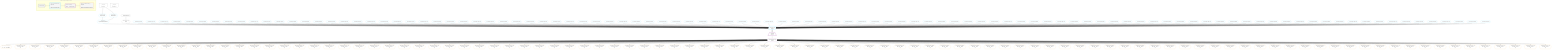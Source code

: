%%{init: {'themeVariables': { 'fontSize': '12px'}}}%%
graph TD
    classDef path fill:#eee,stroke:#000,color:#000
    classDef plan fill:#fff,stroke-width:1px,color:#000
    classDef itemplan fill:#fff,stroke-width:2px,color:#000
    classDef unbatchedplan fill:#dff,stroke-width:1px,color:#000
    classDef sideeffectplan fill:#fcc,stroke-width:2px,color:#000
    classDef bucket fill:#f6f6f6,color:#000,stroke-width:2px,text-align:left


    %% define steps
    __Value3["__Value[3∈0]<br />ᐸcontextᐳ"]:::plan
    __Value5["__Value[5∈0]<br />ᐸrootValueᐳ"]:::plan
    __InputStaticLeaf7{{"__InputStaticLeaf[7∈0]"}}:::plan
    Access28{{"Access[28∈1]<br />ᐸ3.pgSettingsᐳ"}}:::plan
    Access29{{"Access[29∈1]<br />ᐸ3.withPgClientᐳ"}}:::plan
    Object30{{"Object[30∈1]<br />ᐸ{pgSettings,withPgClient}ᐳ"}}:::plan
    Connection31{{"Connection[31∈0]<br />ᐸ27ᐳ"}}:::plan
    __InputStaticLeaf36{{"__InputStaticLeaf[36∈1]"}}:::plan
    __InputStaticLeaf40{{"__InputStaticLeaf[40∈1]"}}:::plan
    __InputStaticLeaf44{{"__InputStaticLeaf[44∈1]"}}:::plan
    __InputStaticLeaf48{{"__InputStaticLeaf[48∈1]"}}:::plan
    __InputStaticLeaf52{{"__InputStaticLeaf[52∈1]"}}:::plan
    __InputStaticLeaf56{{"__InputStaticLeaf[56∈1]"}}:::plan
    __InputStaticLeaf60{{"__InputStaticLeaf[60∈1]"}}:::plan
    __InputStaticLeaf64{{"__InputStaticLeaf[64∈1]"}}:::plan
    __InputStaticLeaf68{{"__InputStaticLeaf[68∈1]"}}:::plan
    __InputStaticLeaf72{{"__InputStaticLeaf[72∈1]"}}:::plan
    __InputStaticLeaf76{{"__InputStaticLeaf[76∈1]"}}:::plan
    __InputStaticLeaf80{{"__InputStaticLeaf[80∈1]"}}:::plan
    __InputStaticLeaf84{{"__InputStaticLeaf[84∈1]"}}:::plan
    __InputStaticLeaf88{{"__InputStaticLeaf[88∈1]"}}:::plan
    __InputStaticLeaf92{{"__InputStaticLeaf[92∈1]"}}:::plan
    __InputStaticLeaf96{{"__InputStaticLeaf[96∈1]"}}:::plan
    __InputStaticLeaf100{{"__InputStaticLeaf[100∈1]"}}:::plan
    __InputStaticLeaf104{{"__InputStaticLeaf[104∈1]"}}:::plan
    __InputStaticLeaf108{{"__InputStaticLeaf[108∈1]"}}:::plan
    __InputStaticLeaf112{{"__InputStaticLeaf[112∈1]"}}:::plan
    __InputStaticLeaf116{{"__InputStaticLeaf[116∈1]"}}:::plan
    __InputStaticLeaf120{{"__InputStaticLeaf[120∈1]"}}:::plan
    __InputStaticLeaf124{{"__InputStaticLeaf[124∈1]"}}:::plan
    __InputStaticLeaf128{{"__InputStaticLeaf[128∈1]"}}:::plan
    __InputStaticLeaf132{{"__InputStaticLeaf[132∈1]"}}:::plan
    __InputStaticLeaf136{{"__InputStaticLeaf[136∈1]"}}:::plan
    __InputStaticLeaf140{{"__InputStaticLeaf[140∈1]"}}:::plan
    __InputStaticLeaf144{{"__InputStaticLeaf[144∈1]"}}:::plan
    __InputStaticLeaf148{{"__InputStaticLeaf[148∈1]"}}:::plan
    __InputStaticLeaf152{{"__InputStaticLeaf[152∈1]"}}:::plan
    __InputStaticLeaf156{{"__InputStaticLeaf[156∈1]"}}:::plan
    __InputStaticLeaf160{{"__InputStaticLeaf[160∈1]"}}:::plan
    __InputStaticLeaf164{{"__InputStaticLeaf[164∈1]"}}:::plan
    __InputStaticLeaf168{{"__InputStaticLeaf[168∈1]"}}:::plan
    __InputStaticLeaf172{{"__InputStaticLeaf[172∈1]"}}:::plan
    __InputStaticLeaf176{{"__InputStaticLeaf[176∈1]"}}:::plan
    __InputStaticLeaf180{{"__InputStaticLeaf[180∈1]"}}:::plan
    __InputStaticLeaf184{{"__InputStaticLeaf[184∈1]"}}:::plan
    __InputStaticLeaf188{{"__InputStaticLeaf[188∈1]"}}:::plan
    __InputStaticLeaf192{{"__InputStaticLeaf[192∈1]"}}:::plan
    __InputStaticLeaf196{{"__InputStaticLeaf[196∈1]"}}:::plan
    __InputStaticLeaf200{{"__InputStaticLeaf[200∈1]"}}:::plan
    __InputStaticLeaf204{{"__InputStaticLeaf[204∈1]"}}:::plan
    __InputStaticLeaf208{{"__InputStaticLeaf[208∈1]"}}:::plan
    __InputStaticLeaf212{{"__InputStaticLeaf[212∈1]"}}:::plan
    __InputStaticLeaf216{{"__InputStaticLeaf[216∈1]"}}:::plan
    __InputStaticLeaf220{{"__InputStaticLeaf[220∈1]"}}:::plan
    __InputStaticLeaf224{{"__InputStaticLeaf[224∈1]"}}:::plan
    __InputStaticLeaf228{{"__InputStaticLeaf[228∈1]"}}:::plan
    __InputStaticLeaf232{{"__InputStaticLeaf[232∈1]"}}:::plan
    __InputStaticLeaf236{{"__InputStaticLeaf[236∈1]"}}:::plan
    __InputStaticLeaf240{{"__InputStaticLeaf[240∈1]"}}:::plan
    __InputStaticLeaf244{{"__InputStaticLeaf[244∈1]"}}:::plan
    __InputStaticLeaf248{{"__InputStaticLeaf[248∈1]"}}:::plan
    __InputStaticLeaf252{{"__InputStaticLeaf[252∈1]"}}:::plan
    __InputStaticLeaf256{{"__InputStaticLeaf[256∈1]"}}:::plan
    __InputStaticLeaf260{{"__InputStaticLeaf[260∈1]"}}:::plan
    __InputStaticLeaf264{{"__InputStaticLeaf[264∈1]"}}:::plan
    __InputStaticLeaf268{{"__InputStaticLeaf[268∈1]"}}:::plan
    __InputStaticLeaf272{{"__InputStaticLeaf[272∈1]"}}:::plan
    __InputStaticLeaf276{{"__InputStaticLeaf[276∈1]"}}:::plan
    __InputStaticLeaf280{{"__InputStaticLeaf[280∈1]"}}:::plan
    __InputStaticLeaf284{{"__InputStaticLeaf[284∈1]"}}:::plan
    __InputStaticLeaf288{{"__InputStaticLeaf[288∈1]"}}:::plan
    __InputStaticLeaf292{{"__InputStaticLeaf[292∈1]"}}:::plan
    __InputStaticLeaf296{{"__InputStaticLeaf[296∈1]"}}:::plan
    __InputStaticLeaf300{{"__InputStaticLeaf[300∈1]"}}:::plan
    __InputStaticLeaf304{{"__InputStaticLeaf[304∈1]"}}:::plan
    __InputStaticLeaf308{{"__InputStaticLeaf[308∈1]"}}:::plan
    __InputStaticLeaf312{{"__InputStaticLeaf[312∈1]"}}:::plan
    __InputStaticLeaf316{{"__InputStaticLeaf[316∈1]"}}:::plan
    __InputStaticLeaf320{{"__InputStaticLeaf[320∈1]"}}:::plan
    __InputStaticLeaf324{{"__InputStaticLeaf[324∈1]"}}:::plan
    __InputStaticLeaf328{{"__InputStaticLeaf[328∈1]"}}:::plan
    __InputStaticLeaf332{{"__InputStaticLeaf[332∈1]"}}:::plan
    __InputStaticLeaf336{{"__InputStaticLeaf[336∈1]"}}:::plan
    __InputStaticLeaf340{{"__InputStaticLeaf[340∈1]"}}:::plan
    __InputStaticLeaf344{{"__InputStaticLeaf[344∈1]"}}:::plan
    __InputStaticLeaf348{{"__InputStaticLeaf[348∈1]"}}:::plan
    __InputStaticLeaf352{{"__InputStaticLeaf[352∈1]"}}:::plan
    __InputStaticLeaf356{{"__InputStaticLeaf[356∈1]"}}:::plan
    __InputStaticLeaf360{{"__InputStaticLeaf[360∈1]"}}:::plan
    __InputStaticLeaf364{{"__InputStaticLeaf[364∈1]"}}:::plan
    __InputStaticLeaf368{{"__InputStaticLeaf[368∈1]"}}:::plan
    __InputStaticLeaf372{{"__InputStaticLeaf[372∈1]"}}:::plan
    __InputStaticLeaf376{{"__InputStaticLeaf[376∈1]"}}:::plan
    __InputStaticLeaf380{{"__InputStaticLeaf[380∈1]"}}:::plan
    __InputStaticLeaf384{{"__InputStaticLeaf[384∈1]"}}:::plan
    __InputStaticLeaf388{{"__InputStaticLeaf[388∈1]"}}:::plan
    __InputStaticLeaf392{{"__InputStaticLeaf[392∈1]"}}:::plan
    __InputStaticLeaf396{{"__InputStaticLeaf[396∈1]"}}:::plan
    __InputStaticLeaf400{{"__InputStaticLeaf[400∈1]"}}:::plan
    __InputStaticLeaf404{{"__InputStaticLeaf[404∈1]"}}:::plan
    __InputStaticLeaf408{{"__InputStaticLeaf[408∈1]"}}:::plan
    __InputStaticLeaf412{{"__InputStaticLeaf[412∈1]"}}:::plan
    __InputStaticLeaf416{{"__InputStaticLeaf[416∈1]"}}:::plan
    __InputStaticLeaf420{{"__InputStaticLeaf[420∈1]"}}:::plan
    __InputStaticLeaf424{{"__InputStaticLeaf[424∈1]"}}:::plan
    __InputStaticLeaf428{{"__InputStaticLeaf[428∈1]"}}:::plan
    __InputStaticLeaf432{{"__InputStaticLeaf[432∈1]"}}:::plan
    __InputStaticLeaf436{{"__InputStaticLeaf[436∈1]"}}:::plan
    __InputStaticLeaf440{{"__InputStaticLeaf[440∈1]"}}:::plan
    __InputStaticLeaf444{{"__InputStaticLeaf[444∈1]"}}:::plan
    PgSelect32[["PgSelect[32∈1]<br />ᐸpostᐳ"]]:::plan
    __Item33[/"__Item[33∈2]<br />ᐸ32ᐳ"\]:::itemplan
    PgSelectSingle34{{"PgSelectSingle[34∈2]<br />ᐸpostᐳ"}}:::plan
    PgClassExpression35{{"PgClassExpression[35∈3]<br />ᐸ__post__.”headline”ᐳ"}}:::plan
    PgClassExpression39{{"PgClassExpression[39∈3]<br />ᐸ”a”.”post_...lder! */<br />)ᐳ"}}:::plan
    PgClassExpression43{{"PgClassExpression[43∈3]<br />ᐸ”a”.”post_...lder! */<br />)ᐳ"}}:::plan
    PgClassExpression47{{"PgClassExpression[47∈3]<br />ᐸ”a”.”post_...lder! */<br />)ᐳ"}}:::plan
    PgClassExpression51{{"PgClassExpression[51∈3]<br />ᐸ”a”.”post_...lder! */<br />)ᐳ"}}:::plan
    PgClassExpression55{{"PgClassExpression[55∈3]<br />ᐸ”a”.”post_...lder! */<br />)ᐳ"}}:::plan
    PgClassExpression59{{"PgClassExpression[59∈3]<br />ᐸ”a”.”post_...lder! */<br />)ᐳ"}}:::plan
    PgClassExpression63{{"PgClassExpression[63∈3]<br />ᐸ”a”.”post_...lder! */<br />)ᐳ"}}:::plan
    PgClassExpression67{{"PgClassExpression[67∈3]<br />ᐸ”a”.”post_...lder! */<br />)ᐳ"}}:::plan
    PgClassExpression71{{"PgClassExpression[71∈3]<br />ᐸ”a”.”post_...lder! */<br />)ᐳ"}}:::plan
    PgClassExpression75{{"PgClassExpression[75∈3]<br />ᐸ”a”.”post_...lder! */<br />)ᐳ"}}:::plan
    PgClassExpression79{{"PgClassExpression[79∈3]<br />ᐸ”a”.”post_...lder! */<br />)ᐳ"}}:::plan
    PgClassExpression83{{"PgClassExpression[83∈3]<br />ᐸ”a”.”post_...lder! */<br />)ᐳ"}}:::plan
    PgClassExpression87{{"PgClassExpression[87∈3]<br />ᐸ”a”.”post_...lder! */<br />)ᐳ"}}:::plan
    PgClassExpression91{{"PgClassExpression[91∈3]<br />ᐸ”a”.”post_...lder! */<br />)ᐳ"}}:::plan
    PgClassExpression95{{"PgClassExpression[95∈3]<br />ᐸ”a”.”post_...lder! */<br />)ᐳ"}}:::plan
    PgClassExpression99{{"PgClassExpression[99∈3]<br />ᐸ”a”.”post_...lder! */<br />)ᐳ"}}:::plan
    PgClassExpression103{{"PgClassExpression[103∈3]<br />ᐸ”a”.”post_...lder! */<br />)ᐳ"}}:::plan
    PgClassExpression107{{"PgClassExpression[107∈3]<br />ᐸ”a”.”post_...lder! */<br />)ᐳ"}}:::plan
    PgClassExpression111{{"PgClassExpression[111∈3]<br />ᐸ”a”.”post_...lder! */<br />)ᐳ"}}:::plan
    PgClassExpression115{{"PgClassExpression[115∈3]<br />ᐸ”a”.”post_...lder! */<br />)ᐳ"}}:::plan
    PgClassExpression119{{"PgClassExpression[119∈3]<br />ᐸ”a”.”post_...lder! */<br />)ᐳ"}}:::plan
    PgClassExpression123{{"PgClassExpression[123∈3]<br />ᐸ”a”.”post_...lder! */<br />)ᐳ"}}:::plan
    PgClassExpression127{{"PgClassExpression[127∈3]<br />ᐸ”a”.”post_...lder! */<br />)ᐳ"}}:::plan
    PgClassExpression131{{"PgClassExpression[131∈3]<br />ᐸ”a”.”post_...lder! */<br />)ᐳ"}}:::plan
    PgClassExpression135{{"PgClassExpression[135∈3]<br />ᐸ”a”.”post_...lder! */<br />)ᐳ"}}:::plan
    PgClassExpression139{{"PgClassExpression[139∈3]<br />ᐸ”a”.”post_...lder! */<br />)ᐳ"}}:::plan
    PgClassExpression143{{"PgClassExpression[143∈3]<br />ᐸ”a”.”post_...lder! */<br />)ᐳ"}}:::plan
    PgClassExpression147{{"PgClassExpression[147∈3]<br />ᐸ”a”.”post_...lder! */<br />)ᐳ"}}:::plan
    PgClassExpression151{{"PgClassExpression[151∈3]<br />ᐸ”a”.”post_...lder! */<br />)ᐳ"}}:::plan
    PgClassExpression155{{"PgClassExpression[155∈3]<br />ᐸ”a”.”post_...lder! */<br />)ᐳ"}}:::plan
    PgClassExpression159{{"PgClassExpression[159∈3]<br />ᐸ”a”.”post_...lder! */<br />)ᐳ"}}:::plan
    PgClassExpression163{{"PgClassExpression[163∈3]<br />ᐸ”a”.”post_...lder! */<br />)ᐳ"}}:::plan
    PgClassExpression167{{"PgClassExpression[167∈3]<br />ᐸ”a”.”post_...lder! */<br />)ᐳ"}}:::plan
    PgClassExpression171{{"PgClassExpression[171∈3]<br />ᐸ”a”.”post_...lder! */<br />)ᐳ"}}:::plan
    PgClassExpression175{{"PgClassExpression[175∈3]<br />ᐸ”a”.”post_...lder! */<br />)ᐳ"}}:::plan
    PgClassExpression179{{"PgClassExpression[179∈3]<br />ᐸ”a”.”post_...lder! */<br />)ᐳ"}}:::plan
    PgClassExpression183{{"PgClassExpression[183∈3]<br />ᐸ”a”.”post_...lder! */<br />)ᐳ"}}:::plan
    PgClassExpression187{{"PgClassExpression[187∈3]<br />ᐸ”a”.”post_...lder! */<br />)ᐳ"}}:::plan
    PgClassExpression191{{"PgClassExpression[191∈3]<br />ᐸ”a”.”post_...lder! */<br />)ᐳ"}}:::plan
    PgClassExpression195{{"PgClassExpression[195∈3]<br />ᐸ”a”.”post_...lder! */<br />)ᐳ"}}:::plan
    PgClassExpression199{{"PgClassExpression[199∈3]<br />ᐸ”a”.”post_...lder! */<br />)ᐳ"}}:::plan
    PgClassExpression203{{"PgClassExpression[203∈3]<br />ᐸ”a”.”post_...lder! */<br />)ᐳ"}}:::plan
    PgClassExpression207{{"PgClassExpression[207∈3]<br />ᐸ”a”.”post_...lder! */<br />)ᐳ"}}:::plan
    PgClassExpression211{{"PgClassExpression[211∈3]<br />ᐸ”a”.”post_...lder! */<br />)ᐳ"}}:::plan
    PgClassExpression215{{"PgClassExpression[215∈3]<br />ᐸ”a”.”post_...lder! */<br />)ᐳ"}}:::plan
    PgClassExpression219{{"PgClassExpression[219∈3]<br />ᐸ”a”.”post_...lder! */<br />)ᐳ"}}:::plan
    PgClassExpression223{{"PgClassExpression[223∈3]<br />ᐸ”a”.”post_...lder! */<br />)ᐳ"}}:::plan
    PgClassExpression227{{"PgClassExpression[227∈3]<br />ᐸ”a”.”post_...lder! */<br />)ᐳ"}}:::plan
    PgClassExpression231{{"PgClassExpression[231∈3]<br />ᐸ”a”.”post_...lder! */<br />)ᐳ"}}:::plan
    PgClassExpression235{{"PgClassExpression[235∈3]<br />ᐸ”a”.”post_...lder! */<br />)ᐳ"}}:::plan
    PgClassExpression239{{"PgClassExpression[239∈3]<br />ᐸ”a”.”post_...lder! */<br />)ᐳ"}}:::plan
    PgClassExpression243{{"PgClassExpression[243∈3]<br />ᐸ”a”.”post_...lder! */<br />)ᐳ"}}:::plan
    PgClassExpression247{{"PgClassExpression[247∈3]<br />ᐸ”a”.”post_...lder! */<br />)ᐳ"}}:::plan
    PgClassExpression251{{"PgClassExpression[251∈3]<br />ᐸ”a”.”post_...lder! */<br />)ᐳ"}}:::plan
    PgClassExpression255{{"PgClassExpression[255∈3]<br />ᐸ”a”.”post_...lder! */<br />)ᐳ"}}:::plan
    PgClassExpression259{{"PgClassExpression[259∈3]<br />ᐸ”a”.”post_...lder! */<br />)ᐳ"}}:::plan
    PgClassExpression263{{"PgClassExpression[263∈3]<br />ᐸ”a”.”post_...lder! */<br />)ᐳ"}}:::plan
    PgClassExpression267{{"PgClassExpression[267∈3]<br />ᐸ”a”.”post_...lder! */<br />)ᐳ"}}:::plan
    PgClassExpression271{{"PgClassExpression[271∈3]<br />ᐸ”a”.”post_...lder! */<br />)ᐳ"}}:::plan
    PgClassExpression275{{"PgClassExpression[275∈3]<br />ᐸ”a”.”post_...lder! */<br />)ᐳ"}}:::plan
    PgClassExpression279{{"PgClassExpression[279∈3]<br />ᐸ”a”.”post_...lder! */<br />)ᐳ"}}:::plan
    PgClassExpression283{{"PgClassExpression[283∈3]<br />ᐸ”a”.”post_...lder! */<br />)ᐳ"}}:::plan
    PgClassExpression287{{"PgClassExpression[287∈3]<br />ᐸ”a”.”post_...lder! */<br />)ᐳ"}}:::plan
    PgClassExpression291{{"PgClassExpression[291∈3]<br />ᐸ”a”.”post_...lder! */<br />)ᐳ"}}:::plan
    PgClassExpression295{{"PgClassExpression[295∈3]<br />ᐸ”a”.”post_...lder! */<br />)ᐳ"}}:::plan
    PgClassExpression299{{"PgClassExpression[299∈3]<br />ᐸ”a”.”post_...lder! */<br />)ᐳ"}}:::plan
    PgClassExpression303{{"PgClassExpression[303∈3]<br />ᐸ”a”.”post_...lder! */<br />)ᐳ"}}:::plan
    PgClassExpression307{{"PgClassExpression[307∈3]<br />ᐸ”a”.”post_...lder! */<br />)ᐳ"}}:::plan
    PgClassExpression311{{"PgClassExpression[311∈3]<br />ᐸ”a”.”post_...lder! */<br />)ᐳ"}}:::plan
    PgClassExpression315{{"PgClassExpression[315∈3]<br />ᐸ”a”.”post_...lder! */<br />)ᐳ"}}:::plan
    PgClassExpression319{{"PgClassExpression[319∈3]<br />ᐸ”a”.”post_...lder! */<br />)ᐳ"}}:::plan
    PgClassExpression323{{"PgClassExpression[323∈3]<br />ᐸ”a”.”post_...lder! */<br />)ᐳ"}}:::plan
    PgClassExpression327{{"PgClassExpression[327∈3]<br />ᐸ”a”.”post_...lder! */<br />)ᐳ"}}:::plan
    PgClassExpression331{{"PgClassExpression[331∈3]<br />ᐸ”a”.”post_...lder! */<br />)ᐳ"}}:::plan
    PgClassExpression335{{"PgClassExpression[335∈3]<br />ᐸ”a”.”post_...lder! */<br />)ᐳ"}}:::plan
    PgClassExpression339{{"PgClassExpression[339∈3]<br />ᐸ”a”.”post_...lder! */<br />)ᐳ"}}:::plan
    PgClassExpression343{{"PgClassExpression[343∈3]<br />ᐸ”a”.”post_...lder! */<br />)ᐳ"}}:::plan
    PgClassExpression347{{"PgClassExpression[347∈3]<br />ᐸ”a”.”post_...lder! */<br />)ᐳ"}}:::plan
    PgClassExpression351{{"PgClassExpression[351∈3]<br />ᐸ”a”.”post_...lder! */<br />)ᐳ"}}:::plan
    PgClassExpression355{{"PgClassExpression[355∈3]<br />ᐸ”a”.”post_...lder! */<br />)ᐳ"}}:::plan
    PgClassExpression359{{"PgClassExpression[359∈3]<br />ᐸ”a”.”post_...lder! */<br />)ᐳ"}}:::plan
    PgClassExpression363{{"PgClassExpression[363∈3]<br />ᐸ”a”.”post_...lder! */<br />)ᐳ"}}:::plan
    PgClassExpression367{{"PgClassExpression[367∈3]<br />ᐸ”a”.”post_...lder! */<br />)ᐳ"}}:::plan
    PgClassExpression371{{"PgClassExpression[371∈3]<br />ᐸ”a”.”post_...lder! */<br />)ᐳ"}}:::plan
    PgClassExpression375{{"PgClassExpression[375∈3]<br />ᐸ”a”.”post_...lder! */<br />)ᐳ"}}:::plan
    PgClassExpression379{{"PgClassExpression[379∈3]<br />ᐸ”a”.”post_...lder! */<br />)ᐳ"}}:::plan
    PgClassExpression383{{"PgClassExpression[383∈3]<br />ᐸ”a”.”post_...lder! */<br />)ᐳ"}}:::plan
    PgClassExpression387{{"PgClassExpression[387∈3]<br />ᐸ”a”.”post_...lder! */<br />)ᐳ"}}:::plan
    PgClassExpression391{{"PgClassExpression[391∈3]<br />ᐸ”a”.”post_...lder! */<br />)ᐳ"}}:::plan
    PgClassExpression395{{"PgClassExpression[395∈3]<br />ᐸ”a”.”post_...lder! */<br />)ᐳ"}}:::plan
    PgClassExpression399{{"PgClassExpression[399∈3]<br />ᐸ”a”.”post_...lder! */<br />)ᐳ"}}:::plan
    PgClassExpression403{{"PgClassExpression[403∈3]<br />ᐸ”a”.”post_...lder! */<br />)ᐳ"}}:::plan
    PgClassExpression407{{"PgClassExpression[407∈3]<br />ᐸ”a”.”post_...lder! */<br />)ᐳ"}}:::plan
    PgClassExpression411{{"PgClassExpression[411∈3]<br />ᐸ”a”.”post_...lder! */<br />)ᐳ"}}:::plan
    PgClassExpression415{{"PgClassExpression[415∈3]<br />ᐸ”a”.”post_...lder! */<br />)ᐳ"}}:::plan
    PgClassExpression419{{"PgClassExpression[419∈3]<br />ᐸ”a”.”post_...lder! */<br />)ᐳ"}}:::plan
    PgClassExpression423{{"PgClassExpression[423∈3]<br />ᐸ”a”.”post_...lder! */<br />)ᐳ"}}:::plan
    PgClassExpression427{{"PgClassExpression[427∈3]<br />ᐸ”a”.”post_...lder! */<br />)ᐳ"}}:::plan
    PgClassExpression431{{"PgClassExpression[431∈3]<br />ᐸ”a”.”post_...lder! */<br />)ᐳ"}}:::plan
    PgClassExpression435{{"PgClassExpression[435∈3]<br />ᐸ”a”.”post_...lder! */<br />)ᐳ"}}:::plan
    PgClassExpression439{{"PgClassExpression[439∈3]<br />ᐸ”a”.”post_...lder! */<br />)ᐳ"}}:::plan
    PgClassExpression443{{"PgClassExpression[443∈3]<br />ᐸ”a”.”post_...lder! */<br />)ᐳ"}}:::plan
    PgClassExpression447{{"PgClassExpression[447∈3]<br />ᐸ”a”.”post_...lder! */<br />)ᐳ"}}:::plan

    %% plan dependencies
    __Value3 --> Access28
    __Value3 --> Access29
    Access28 & Access29 --> Object30
    __InputStaticLeaf7 --> Connection31
    Object30 & Connection31 & __InputStaticLeaf36 & __InputStaticLeaf40 & __InputStaticLeaf44 & __InputStaticLeaf48 & __InputStaticLeaf52 & __InputStaticLeaf56 & __InputStaticLeaf60 & __InputStaticLeaf64 & __InputStaticLeaf68 & __InputStaticLeaf72 & __InputStaticLeaf76 & __InputStaticLeaf80 & __InputStaticLeaf84 & __InputStaticLeaf88 & __InputStaticLeaf92 & __InputStaticLeaf96 & __InputStaticLeaf100 & __InputStaticLeaf104 & __InputStaticLeaf108 & __InputStaticLeaf112 & __InputStaticLeaf116 & __InputStaticLeaf120 & __InputStaticLeaf124 & __InputStaticLeaf128 & __InputStaticLeaf132 & __InputStaticLeaf136 & __InputStaticLeaf140 & __InputStaticLeaf144 & __InputStaticLeaf148 & __InputStaticLeaf152 & __InputStaticLeaf156 & __InputStaticLeaf160 & __InputStaticLeaf164 & __InputStaticLeaf168 & __InputStaticLeaf172 & __InputStaticLeaf176 & __InputStaticLeaf180 & __InputStaticLeaf184 & __InputStaticLeaf188 & __InputStaticLeaf192 & __InputStaticLeaf196 & __InputStaticLeaf200 & __InputStaticLeaf204 & __InputStaticLeaf208 & __InputStaticLeaf212 & __InputStaticLeaf216 & __InputStaticLeaf220 & __InputStaticLeaf224 & __InputStaticLeaf228 & __InputStaticLeaf232 & __InputStaticLeaf236 & __InputStaticLeaf240 & __InputStaticLeaf244 & __InputStaticLeaf248 & __InputStaticLeaf252 & __InputStaticLeaf256 & __InputStaticLeaf260 & __InputStaticLeaf264 & __InputStaticLeaf268 & __InputStaticLeaf272 & __InputStaticLeaf276 & __InputStaticLeaf280 & __InputStaticLeaf284 & __InputStaticLeaf288 & __InputStaticLeaf292 & __InputStaticLeaf296 & __InputStaticLeaf300 & __InputStaticLeaf304 & __InputStaticLeaf308 & __InputStaticLeaf312 & __InputStaticLeaf316 & __InputStaticLeaf320 & __InputStaticLeaf324 & __InputStaticLeaf328 & __InputStaticLeaf332 & __InputStaticLeaf336 & __InputStaticLeaf340 & __InputStaticLeaf344 & __InputStaticLeaf348 & __InputStaticLeaf352 & __InputStaticLeaf356 & __InputStaticLeaf360 & __InputStaticLeaf364 & __InputStaticLeaf368 & __InputStaticLeaf372 & __InputStaticLeaf376 & __InputStaticLeaf380 & __InputStaticLeaf384 & __InputStaticLeaf388 & __InputStaticLeaf392 & __InputStaticLeaf396 & __InputStaticLeaf400 & __InputStaticLeaf404 & __InputStaticLeaf408 & __InputStaticLeaf412 & __InputStaticLeaf416 & __InputStaticLeaf420 & __InputStaticLeaf424 & __InputStaticLeaf428 & __InputStaticLeaf432 & __InputStaticLeaf436 & __InputStaticLeaf440 & __InputStaticLeaf444 --> PgSelect32
    PgSelect32 ==> __Item33
    __Item33 --> PgSelectSingle34
    PgSelectSingle34 --> PgClassExpression35
    PgSelectSingle34 --> PgClassExpression39
    PgSelectSingle34 --> PgClassExpression43
    PgSelectSingle34 --> PgClassExpression47
    PgSelectSingle34 --> PgClassExpression51
    PgSelectSingle34 --> PgClassExpression55
    PgSelectSingle34 --> PgClassExpression59
    PgSelectSingle34 --> PgClassExpression63
    PgSelectSingle34 --> PgClassExpression67
    PgSelectSingle34 --> PgClassExpression71
    PgSelectSingle34 --> PgClassExpression75
    PgSelectSingle34 --> PgClassExpression79
    PgSelectSingle34 --> PgClassExpression83
    PgSelectSingle34 --> PgClassExpression87
    PgSelectSingle34 --> PgClassExpression91
    PgSelectSingle34 --> PgClassExpression95
    PgSelectSingle34 --> PgClassExpression99
    PgSelectSingle34 --> PgClassExpression103
    PgSelectSingle34 --> PgClassExpression107
    PgSelectSingle34 --> PgClassExpression111
    PgSelectSingle34 --> PgClassExpression115
    PgSelectSingle34 --> PgClassExpression119
    PgSelectSingle34 --> PgClassExpression123
    PgSelectSingle34 --> PgClassExpression127
    PgSelectSingle34 --> PgClassExpression131
    PgSelectSingle34 --> PgClassExpression135
    PgSelectSingle34 --> PgClassExpression139
    PgSelectSingle34 --> PgClassExpression143
    PgSelectSingle34 --> PgClassExpression147
    PgSelectSingle34 --> PgClassExpression151
    PgSelectSingle34 --> PgClassExpression155
    PgSelectSingle34 --> PgClassExpression159
    PgSelectSingle34 --> PgClassExpression163
    PgSelectSingle34 --> PgClassExpression167
    PgSelectSingle34 --> PgClassExpression171
    PgSelectSingle34 --> PgClassExpression175
    PgSelectSingle34 --> PgClassExpression179
    PgSelectSingle34 --> PgClassExpression183
    PgSelectSingle34 --> PgClassExpression187
    PgSelectSingle34 --> PgClassExpression191
    PgSelectSingle34 --> PgClassExpression195
    PgSelectSingle34 --> PgClassExpression199
    PgSelectSingle34 --> PgClassExpression203
    PgSelectSingle34 --> PgClassExpression207
    PgSelectSingle34 --> PgClassExpression211
    PgSelectSingle34 --> PgClassExpression215
    PgSelectSingle34 --> PgClassExpression219
    PgSelectSingle34 --> PgClassExpression223
    PgSelectSingle34 --> PgClassExpression227
    PgSelectSingle34 --> PgClassExpression231
    PgSelectSingle34 --> PgClassExpression235
    PgSelectSingle34 --> PgClassExpression239
    PgSelectSingle34 --> PgClassExpression243
    PgSelectSingle34 --> PgClassExpression247
    PgSelectSingle34 --> PgClassExpression251
    PgSelectSingle34 --> PgClassExpression255
    PgSelectSingle34 --> PgClassExpression259
    PgSelectSingle34 --> PgClassExpression263
    PgSelectSingle34 --> PgClassExpression267
    PgSelectSingle34 --> PgClassExpression271
    PgSelectSingle34 --> PgClassExpression275
    PgSelectSingle34 --> PgClassExpression279
    PgSelectSingle34 --> PgClassExpression283
    PgSelectSingle34 --> PgClassExpression287
    PgSelectSingle34 --> PgClassExpression291
    PgSelectSingle34 --> PgClassExpression295
    PgSelectSingle34 --> PgClassExpression299
    PgSelectSingle34 --> PgClassExpression303
    PgSelectSingle34 --> PgClassExpression307
    PgSelectSingle34 --> PgClassExpression311
    PgSelectSingle34 --> PgClassExpression315
    PgSelectSingle34 --> PgClassExpression319
    PgSelectSingle34 --> PgClassExpression323
    PgSelectSingle34 --> PgClassExpression327
    PgSelectSingle34 --> PgClassExpression331
    PgSelectSingle34 --> PgClassExpression335
    PgSelectSingle34 --> PgClassExpression339
    PgSelectSingle34 --> PgClassExpression343
    PgSelectSingle34 --> PgClassExpression347
    PgSelectSingle34 --> PgClassExpression351
    PgSelectSingle34 --> PgClassExpression355
    PgSelectSingle34 --> PgClassExpression359
    PgSelectSingle34 --> PgClassExpression363
    PgSelectSingle34 --> PgClassExpression367
    PgSelectSingle34 --> PgClassExpression371
    PgSelectSingle34 --> PgClassExpression375
    PgSelectSingle34 --> PgClassExpression379
    PgSelectSingle34 --> PgClassExpression383
    PgSelectSingle34 --> PgClassExpression387
    PgSelectSingle34 --> PgClassExpression391
    PgSelectSingle34 --> PgClassExpression395
    PgSelectSingle34 --> PgClassExpression399
    PgSelectSingle34 --> PgClassExpression403
    PgSelectSingle34 --> PgClassExpression407
    PgSelectSingle34 --> PgClassExpression411
    PgSelectSingle34 --> PgClassExpression415
    PgSelectSingle34 --> PgClassExpression419
    PgSelectSingle34 --> PgClassExpression423
    PgSelectSingle34 --> PgClassExpression427
    PgSelectSingle34 --> PgClassExpression431
    PgSelectSingle34 --> PgClassExpression435
    PgSelectSingle34 --> PgClassExpression439
    PgSelectSingle34 --> PgClassExpression443
    PgSelectSingle34 --> PgClassExpression447

    subgraph "Buckets for queries/v4/json-overflow"
    Bucket0("Bucket 0 (root)"):::bucket
    classDef bucket0 stroke:#696969
    class Bucket0,__Value3,__Value5,__InputStaticLeaf7,Connection31 bucket0
    Bucket1("Bucket 1 (nullableBoundary)<br />Deps: 3, 31<br /><br />ROOT Connectionᐸ27ᐳ[31]"):::bucket
    classDef bucket1 stroke:#00bfff
    class Bucket1,Access28,Access29,Object30,PgSelect32,__InputStaticLeaf36,__InputStaticLeaf40,__InputStaticLeaf44,__InputStaticLeaf48,__InputStaticLeaf52,__InputStaticLeaf56,__InputStaticLeaf60,__InputStaticLeaf64,__InputStaticLeaf68,__InputStaticLeaf72,__InputStaticLeaf76,__InputStaticLeaf80,__InputStaticLeaf84,__InputStaticLeaf88,__InputStaticLeaf92,__InputStaticLeaf96,__InputStaticLeaf100,__InputStaticLeaf104,__InputStaticLeaf108,__InputStaticLeaf112,__InputStaticLeaf116,__InputStaticLeaf120,__InputStaticLeaf124,__InputStaticLeaf128,__InputStaticLeaf132,__InputStaticLeaf136,__InputStaticLeaf140,__InputStaticLeaf144,__InputStaticLeaf148,__InputStaticLeaf152,__InputStaticLeaf156,__InputStaticLeaf160,__InputStaticLeaf164,__InputStaticLeaf168,__InputStaticLeaf172,__InputStaticLeaf176,__InputStaticLeaf180,__InputStaticLeaf184,__InputStaticLeaf188,__InputStaticLeaf192,__InputStaticLeaf196,__InputStaticLeaf200,__InputStaticLeaf204,__InputStaticLeaf208,__InputStaticLeaf212,__InputStaticLeaf216,__InputStaticLeaf220,__InputStaticLeaf224,__InputStaticLeaf228,__InputStaticLeaf232,__InputStaticLeaf236,__InputStaticLeaf240,__InputStaticLeaf244,__InputStaticLeaf248,__InputStaticLeaf252,__InputStaticLeaf256,__InputStaticLeaf260,__InputStaticLeaf264,__InputStaticLeaf268,__InputStaticLeaf272,__InputStaticLeaf276,__InputStaticLeaf280,__InputStaticLeaf284,__InputStaticLeaf288,__InputStaticLeaf292,__InputStaticLeaf296,__InputStaticLeaf300,__InputStaticLeaf304,__InputStaticLeaf308,__InputStaticLeaf312,__InputStaticLeaf316,__InputStaticLeaf320,__InputStaticLeaf324,__InputStaticLeaf328,__InputStaticLeaf332,__InputStaticLeaf336,__InputStaticLeaf340,__InputStaticLeaf344,__InputStaticLeaf348,__InputStaticLeaf352,__InputStaticLeaf356,__InputStaticLeaf360,__InputStaticLeaf364,__InputStaticLeaf368,__InputStaticLeaf372,__InputStaticLeaf376,__InputStaticLeaf380,__InputStaticLeaf384,__InputStaticLeaf388,__InputStaticLeaf392,__InputStaticLeaf396,__InputStaticLeaf400,__InputStaticLeaf404,__InputStaticLeaf408,__InputStaticLeaf412,__InputStaticLeaf416,__InputStaticLeaf420,__InputStaticLeaf424,__InputStaticLeaf428,__InputStaticLeaf432,__InputStaticLeaf436,__InputStaticLeaf440,__InputStaticLeaf444 bucket1
    Bucket2("Bucket 2 (listItem)<br />ROOT __Item{2}ᐸ32ᐳ[33]"):::bucket
    classDef bucket2 stroke:#7f007f
    class Bucket2,__Item33,PgSelectSingle34 bucket2
    Bucket3("Bucket 3 (nullableBoundary)<br />Deps: 34<br /><br />ROOT PgSelectSingle{2}ᐸpostᐳ[34]"):::bucket
    classDef bucket3 stroke:#ffa500
    class Bucket3,PgClassExpression35,PgClassExpression39,PgClassExpression43,PgClassExpression47,PgClassExpression51,PgClassExpression55,PgClassExpression59,PgClassExpression63,PgClassExpression67,PgClassExpression71,PgClassExpression75,PgClassExpression79,PgClassExpression83,PgClassExpression87,PgClassExpression91,PgClassExpression95,PgClassExpression99,PgClassExpression103,PgClassExpression107,PgClassExpression111,PgClassExpression115,PgClassExpression119,PgClassExpression123,PgClassExpression127,PgClassExpression131,PgClassExpression135,PgClassExpression139,PgClassExpression143,PgClassExpression147,PgClassExpression151,PgClassExpression155,PgClassExpression159,PgClassExpression163,PgClassExpression167,PgClassExpression171,PgClassExpression175,PgClassExpression179,PgClassExpression183,PgClassExpression187,PgClassExpression191,PgClassExpression195,PgClassExpression199,PgClassExpression203,PgClassExpression207,PgClassExpression211,PgClassExpression215,PgClassExpression219,PgClassExpression223,PgClassExpression227,PgClassExpression231,PgClassExpression235,PgClassExpression239,PgClassExpression243,PgClassExpression247,PgClassExpression251,PgClassExpression255,PgClassExpression259,PgClassExpression263,PgClassExpression267,PgClassExpression271,PgClassExpression275,PgClassExpression279,PgClassExpression283,PgClassExpression287,PgClassExpression291,PgClassExpression295,PgClassExpression299,PgClassExpression303,PgClassExpression307,PgClassExpression311,PgClassExpression315,PgClassExpression319,PgClassExpression323,PgClassExpression327,PgClassExpression331,PgClassExpression335,PgClassExpression339,PgClassExpression343,PgClassExpression347,PgClassExpression351,PgClassExpression355,PgClassExpression359,PgClassExpression363,PgClassExpression367,PgClassExpression371,PgClassExpression375,PgClassExpression379,PgClassExpression383,PgClassExpression387,PgClassExpression391,PgClassExpression395,PgClassExpression399,PgClassExpression403,PgClassExpression407,PgClassExpression411,PgClassExpression415,PgClassExpression419,PgClassExpression423,PgClassExpression427,PgClassExpression431,PgClassExpression435,PgClassExpression439,PgClassExpression443,PgClassExpression447 bucket3
    Bucket0 --> Bucket1
    Bucket1 --> Bucket2
    Bucket2 --> Bucket3
    end